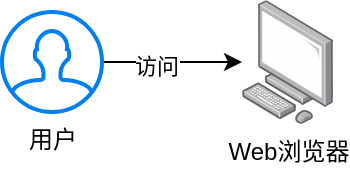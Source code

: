 <mxfile version="20.8.5" type="github">
  <diagram id="-ohBLE8x-Wnpsi6ogWC7" name="第 1 页">
    <mxGraphModel dx="1224" dy="590" grid="1" gridSize="10" guides="1" tooltips="1" connect="1" arrows="1" fold="1" page="1" pageScale="1" pageWidth="827" pageHeight="1169" math="0" shadow="0">
      <root>
        <mxCell id="0" />
        <mxCell id="1" parent="0" />
        <mxCell id="SR0VA5SI1RpmBbKCay9N-4" value="" style="edgeStyle=orthogonalEdgeStyle;rounded=0;orthogonalLoop=1;jettySize=auto;html=1;" edge="1" parent="1" source="SR0VA5SI1RpmBbKCay9N-2" target="SR0VA5SI1RpmBbKCay9N-3">
          <mxGeometry relative="1" as="geometry" />
        </mxCell>
        <mxCell id="SR0VA5SI1RpmBbKCay9N-5" value="访问" style="edgeLabel;html=1;align=center;verticalAlign=middle;resizable=0;points=[];" vertex="1" connectable="0" parent="SR0VA5SI1RpmBbKCay9N-4">
          <mxGeometry x="-0.229" y="-1" relative="1" as="geometry">
            <mxPoint y="1" as="offset" />
          </mxGeometry>
        </mxCell>
        <mxCell id="SR0VA5SI1RpmBbKCay9N-2" value="用户" style="html=1;verticalLabelPosition=bottom;align=center;labelBackgroundColor=#ffffff;verticalAlign=top;strokeWidth=2;strokeColor=#0080F0;shadow=0;dashed=0;shape=mxgraph.ios7.icons.user;" vertex="1" parent="1">
          <mxGeometry x="30" y="160" width="50" height="50" as="geometry" />
        </mxCell>
        <mxCell id="SR0VA5SI1RpmBbKCay9N-3" value="Web浏览器" style="points=[];aspect=fixed;html=1;align=center;shadow=0;dashed=0;image;image=img/lib/allied_telesis/computer_and_terminals/Personal_Computer.svg;" vertex="1" parent="1">
          <mxGeometry x="150" y="154.1" width="45.6" height="61.8" as="geometry" />
        </mxCell>
      </root>
    </mxGraphModel>
  </diagram>
</mxfile>
